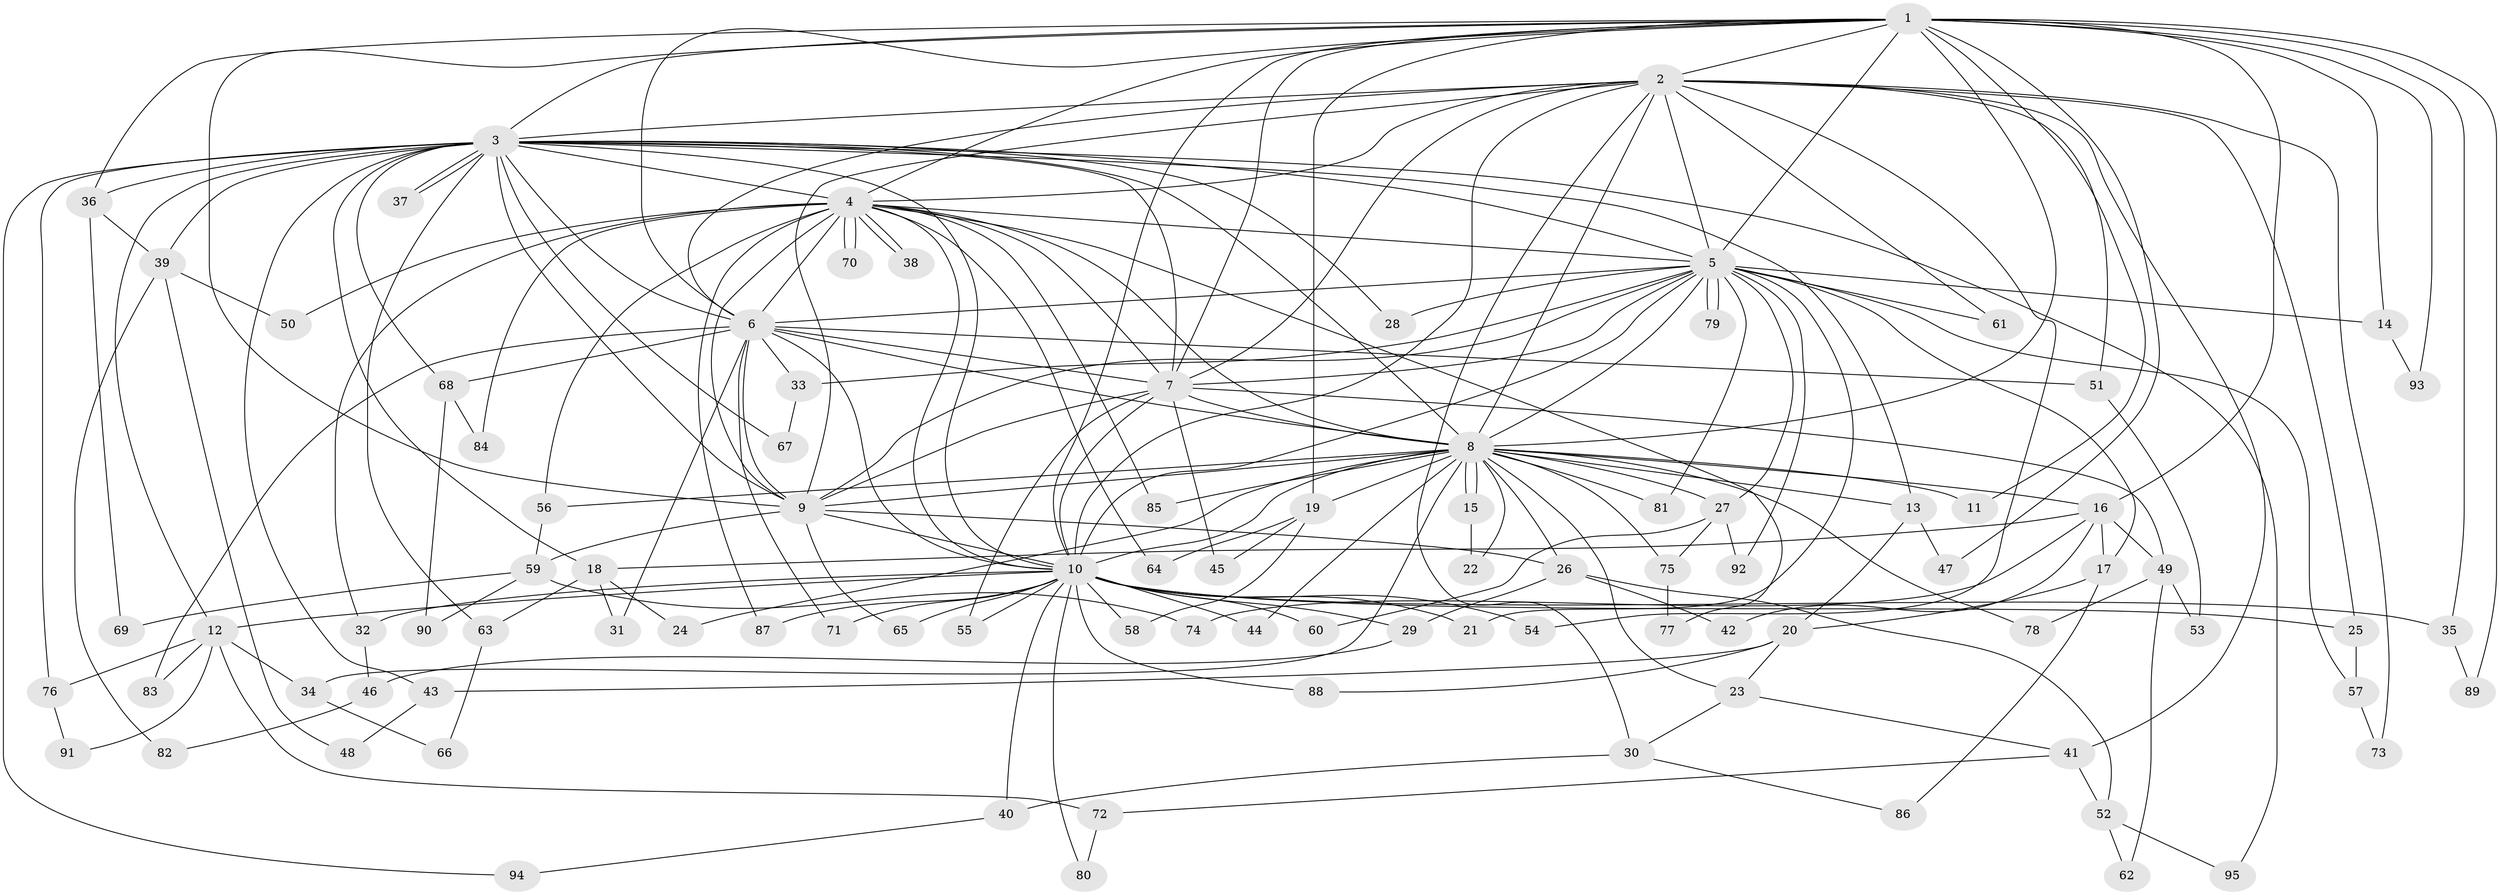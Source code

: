 // Generated by graph-tools (version 1.1) at 2025/01/03/09/25 03:01:31]
// undirected, 95 vertices, 215 edges
graph export_dot {
graph [start="1"]
  node [color=gray90,style=filled];
  1;
  2;
  3;
  4;
  5;
  6;
  7;
  8;
  9;
  10;
  11;
  12;
  13;
  14;
  15;
  16;
  17;
  18;
  19;
  20;
  21;
  22;
  23;
  24;
  25;
  26;
  27;
  28;
  29;
  30;
  31;
  32;
  33;
  34;
  35;
  36;
  37;
  38;
  39;
  40;
  41;
  42;
  43;
  44;
  45;
  46;
  47;
  48;
  49;
  50;
  51;
  52;
  53;
  54;
  55;
  56;
  57;
  58;
  59;
  60;
  61;
  62;
  63;
  64;
  65;
  66;
  67;
  68;
  69;
  70;
  71;
  72;
  73;
  74;
  75;
  76;
  77;
  78;
  79;
  80;
  81;
  82;
  83;
  84;
  85;
  86;
  87;
  88;
  89;
  90;
  91;
  92;
  93;
  94;
  95;
  1 -- 2;
  1 -- 3;
  1 -- 4;
  1 -- 5;
  1 -- 6;
  1 -- 7;
  1 -- 8;
  1 -- 9;
  1 -- 10;
  1 -- 11;
  1 -- 14;
  1 -- 16;
  1 -- 19;
  1 -- 35;
  1 -- 36;
  1 -- 47;
  1 -- 89;
  1 -- 93;
  2 -- 3;
  2 -- 4;
  2 -- 5;
  2 -- 6;
  2 -- 7;
  2 -- 8;
  2 -- 9;
  2 -- 10;
  2 -- 25;
  2 -- 30;
  2 -- 41;
  2 -- 51;
  2 -- 54;
  2 -- 61;
  2 -- 73;
  3 -- 4;
  3 -- 5;
  3 -- 6;
  3 -- 7;
  3 -- 8;
  3 -- 9;
  3 -- 10;
  3 -- 12;
  3 -- 13;
  3 -- 18;
  3 -- 28;
  3 -- 36;
  3 -- 37;
  3 -- 37;
  3 -- 39;
  3 -- 43;
  3 -- 63;
  3 -- 67;
  3 -- 68;
  3 -- 76;
  3 -- 94;
  3 -- 95;
  4 -- 5;
  4 -- 6;
  4 -- 7;
  4 -- 8;
  4 -- 9;
  4 -- 10;
  4 -- 32;
  4 -- 38;
  4 -- 38;
  4 -- 50;
  4 -- 56;
  4 -- 64;
  4 -- 70;
  4 -- 70;
  4 -- 77;
  4 -- 84;
  4 -- 85;
  4 -- 87;
  5 -- 6;
  5 -- 7;
  5 -- 8;
  5 -- 9;
  5 -- 10;
  5 -- 14;
  5 -- 17;
  5 -- 21;
  5 -- 27;
  5 -- 28;
  5 -- 33;
  5 -- 57;
  5 -- 61;
  5 -- 79;
  5 -- 79;
  5 -- 81;
  5 -- 92;
  6 -- 7;
  6 -- 8;
  6 -- 9;
  6 -- 10;
  6 -- 31;
  6 -- 33;
  6 -- 51;
  6 -- 68;
  6 -- 71;
  6 -- 83;
  7 -- 8;
  7 -- 9;
  7 -- 10;
  7 -- 45;
  7 -- 49;
  7 -- 55;
  8 -- 9;
  8 -- 10;
  8 -- 11;
  8 -- 13;
  8 -- 15;
  8 -- 15;
  8 -- 16;
  8 -- 19;
  8 -- 22;
  8 -- 23;
  8 -- 24;
  8 -- 26;
  8 -- 27;
  8 -- 34;
  8 -- 44;
  8 -- 56;
  8 -- 75;
  8 -- 78;
  8 -- 81;
  8 -- 85;
  9 -- 10;
  9 -- 26;
  9 -- 59;
  9 -- 65;
  10 -- 12;
  10 -- 21;
  10 -- 25;
  10 -- 29;
  10 -- 32;
  10 -- 35;
  10 -- 40;
  10 -- 44;
  10 -- 54;
  10 -- 55;
  10 -- 58;
  10 -- 60;
  10 -- 65;
  10 -- 71;
  10 -- 80;
  10 -- 87;
  10 -- 88;
  12 -- 34;
  12 -- 72;
  12 -- 76;
  12 -- 83;
  12 -- 91;
  13 -- 20;
  13 -- 47;
  14 -- 93;
  15 -- 22;
  16 -- 17;
  16 -- 18;
  16 -- 42;
  16 -- 49;
  16 -- 74;
  17 -- 20;
  17 -- 86;
  18 -- 24;
  18 -- 31;
  18 -- 63;
  19 -- 45;
  19 -- 58;
  19 -- 64;
  20 -- 23;
  20 -- 43;
  20 -- 88;
  23 -- 30;
  23 -- 41;
  25 -- 57;
  26 -- 29;
  26 -- 42;
  26 -- 52;
  27 -- 60;
  27 -- 75;
  27 -- 92;
  29 -- 46;
  30 -- 40;
  30 -- 86;
  32 -- 46;
  33 -- 67;
  34 -- 66;
  35 -- 89;
  36 -- 39;
  36 -- 69;
  39 -- 48;
  39 -- 50;
  39 -- 82;
  40 -- 94;
  41 -- 52;
  41 -- 72;
  43 -- 48;
  46 -- 82;
  49 -- 53;
  49 -- 62;
  49 -- 78;
  51 -- 53;
  52 -- 62;
  52 -- 95;
  56 -- 59;
  57 -- 73;
  59 -- 69;
  59 -- 74;
  59 -- 90;
  63 -- 66;
  68 -- 84;
  68 -- 90;
  72 -- 80;
  75 -- 77;
  76 -- 91;
}
